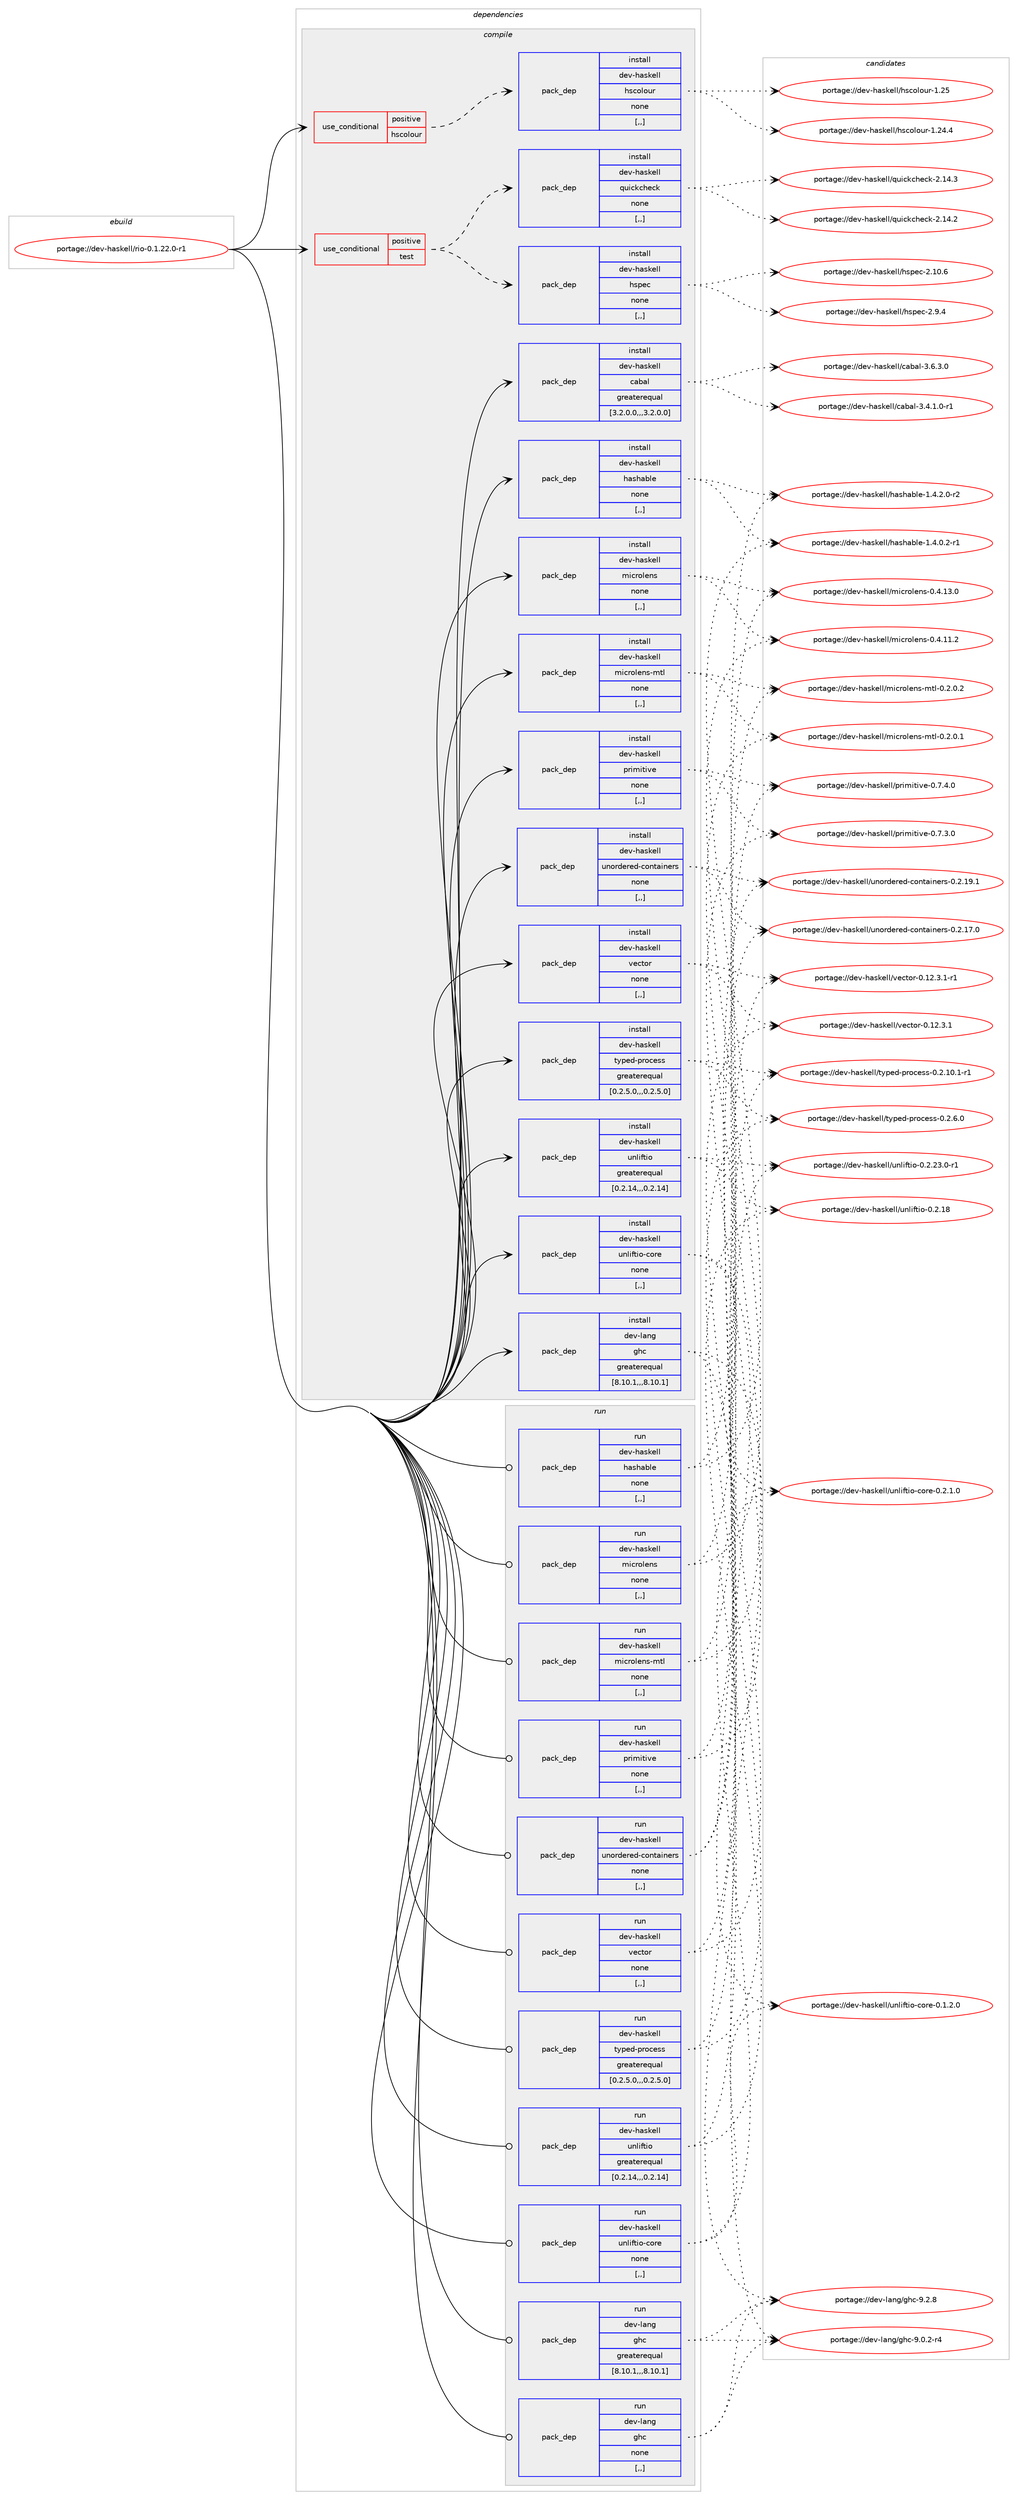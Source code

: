 digraph prolog {

# *************
# Graph options
# *************

newrank=true;
concentrate=true;
compound=true;
graph [rankdir=LR,fontname=Helvetica,fontsize=10,ranksep=1.5];#, ranksep=2.5, nodesep=0.2];
edge  [arrowhead=vee];
node  [fontname=Helvetica,fontsize=10];

# **********
# The ebuild
# **********

subgraph cluster_leftcol {
color=gray;
label=<<i>ebuild</i>>;
id [label="portage://dev-haskell/rio-0.1.22.0-r1", color=red, width=4, href="../dev-haskell/rio-0.1.22.0-r1.svg"];
}

# ****************
# The dependencies
# ****************

subgraph cluster_midcol {
color=gray;
label=<<i>dependencies</i>>;
subgraph cluster_compile {
fillcolor="#eeeeee";
style=filled;
label=<<i>compile</i>>;
subgraph cond20956 {
dependency87137 [label=<<TABLE BORDER="0" CELLBORDER="1" CELLSPACING="0" CELLPADDING="4"><TR><TD ROWSPAN="3" CELLPADDING="10">use_conditional</TD></TR><TR><TD>positive</TD></TR><TR><TD>hscolour</TD></TR></TABLE>>, shape=none, color=red];
subgraph pack65169 {
dependency87138 [label=<<TABLE BORDER="0" CELLBORDER="1" CELLSPACING="0" CELLPADDING="4" WIDTH="220"><TR><TD ROWSPAN="6" CELLPADDING="30">pack_dep</TD></TR><TR><TD WIDTH="110">install</TD></TR><TR><TD>dev-haskell</TD></TR><TR><TD>hscolour</TD></TR><TR><TD>none</TD></TR><TR><TD>[,,]</TD></TR></TABLE>>, shape=none, color=blue];
}
dependency87137:e -> dependency87138:w [weight=20,style="dashed",arrowhead="vee"];
}
id:e -> dependency87137:w [weight=20,style="solid",arrowhead="vee"];
subgraph cond20957 {
dependency87139 [label=<<TABLE BORDER="0" CELLBORDER="1" CELLSPACING="0" CELLPADDING="4"><TR><TD ROWSPAN="3" CELLPADDING="10">use_conditional</TD></TR><TR><TD>positive</TD></TR><TR><TD>test</TD></TR></TABLE>>, shape=none, color=red];
subgraph pack65170 {
dependency87140 [label=<<TABLE BORDER="0" CELLBORDER="1" CELLSPACING="0" CELLPADDING="4" WIDTH="220"><TR><TD ROWSPAN="6" CELLPADDING="30">pack_dep</TD></TR><TR><TD WIDTH="110">install</TD></TR><TR><TD>dev-haskell</TD></TR><TR><TD>hspec</TD></TR><TR><TD>none</TD></TR><TR><TD>[,,]</TD></TR></TABLE>>, shape=none, color=blue];
}
dependency87139:e -> dependency87140:w [weight=20,style="dashed",arrowhead="vee"];
subgraph pack65171 {
dependency87141 [label=<<TABLE BORDER="0" CELLBORDER="1" CELLSPACING="0" CELLPADDING="4" WIDTH="220"><TR><TD ROWSPAN="6" CELLPADDING="30">pack_dep</TD></TR><TR><TD WIDTH="110">install</TD></TR><TR><TD>dev-haskell</TD></TR><TR><TD>quickcheck</TD></TR><TR><TD>none</TD></TR><TR><TD>[,,]</TD></TR></TABLE>>, shape=none, color=blue];
}
dependency87139:e -> dependency87141:w [weight=20,style="dashed",arrowhead="vee"];
}
id:e -> dependency87139:w [weight=20,style="solid",arrowhead="vee"];
subgraph pack65172 {
dependency87142 [label=<<TABLE BORDER="0" CELLBORDER="1" CELLSPACING="0" CELLPADDING="4" WIDTH="220"><TR><TD ROWSPAN="6" CELLPADDING="30">pack_dep</TD></TR><TR><TD WIDTH="110">install</TD></TR><TR><TD>dev-haskell</TD></TR><TR><TD>cabal</TD></TR><TR><TD>greaterequal</TD></TR><TR><TD>[3.2.0.0,,,3.2.0.0]</TD></TR></TABLE>>, shape=none, color=blue];
}
id:e -> dependency87142:w [weight=20,style="solid",arrowhead="vee"];
subgraph pack65173 {
dependency87143 [label=<<TABLE BORDER="0" CELLBORDER="1" CELLSPACING="0" CELLPADDING="4" WIDTH="220"><TR><TD ROWSPAN="6" CELLPADDING="30">pack_dep</TD></TR><TR><TD WIDTH="110">install</TD></TR><TR><TD>dev-haskell</TD></TR><TR><TD>hashable</TD></TR><TR><TD>none</TD></TR><TR><TD>[,,]</TD></TR></TABLE>>, shape=none, color=blue];
}
id:e -> dependency87143:w [weight=20,style="solid",arrowhead="vee"];
subgraph pack65174 {
dependency87144 [label=<<TABLE BORDER="0" CELLBORDER="1" CELLSPACING="0" CELLPADDING="4" WIDTH="220"><TR><TD ROWSPAN="6" CELLPADDING="30">pack_dep</TD></TR><TR><TD WIDTH="110">install</TD></TR><TR><TD>dev-haskell</TD></TR><TR><TD>microlens</TD></TR><TR><TD>none</TD></TR><TR><TD>[,,]</TD></TR></TABLE>>, shape=none, color=blue];
}
id:e -> dependency87144:w [weight=20,style="solid",arrowhead="vee"];
subgraph pack65175 {
dependency87145 [label=<<TABLE BORDER="0" CELLBORDER="1" CELLSPACING="0" CELLPADDING="4" WIDTH="220"><TR><TD ROWSPAN="6" CELLPADDING="30">pack_dep</TD></TR><TR><TD WIDTH="110">install</TD></TR><TR><TD>dev-haskell</TD></TR><TR><TD>microlens-mtl</TD></TR><TR><TD>none</TD></TR><TR><TD>[,,]</TD></TR></TABLE>>, shape=none, color=blue];
}
id:e -> dependency87145:w [weight=20,style="solid",arrowhead="vee"];
subgraph pack65176 {
dependency87146 [label=<<TABLE BORDER="0" CELLBORDER="1" CELLSPACING="0" CELLPADDING="4" WIDTH="220"><TR><TD ROWSPAN="6" CELLPADDING="30">pack_dep</TD></TR><TR><TD WIDTH="110">install</TD></TR><TR><TD>dev-haskell</TD></TR><TR><TD>primitive</TD></TR><TR><TD>none</TD></TR><TR><TD>[,,]</TD></TR></TABLE>>, shape=none, color=blue];
}
id:e -> dependency87146:w [weight=20,style="solid",arrowhead="vee"];
subgraph pack65177 {
dependency87147 [label=<<TABLE BORDER="0" CELLBORDER="1" CELLSPACING="0" CELLPADDING="4" WIDTH="220"><TR><TD ROWSPAN="6" CELLPADDING="30">pack_dep</TD></TR><TR><TD WIDTH="110">install</TD></TR><TR><TD>dev-haskell</TD></TR><TR><TD>typed-process</TD></TR><TR><TD>greaterequal</TD></TR><TR><TD>[0.2.5.0,,,0.2.5.0]</TD></TR></TABLE>>, shape=none, color=blue];
}
id:e -> dependency87147:w [weight=20,style="solid",arrowhead="vee"];
subgraph pack65178 {
dependency87148 [label=<<TABLE BORDER="0" CELLBORDER="1" CELLSPACING="0" CELLPADDING="4" WIDTH="220"><TR><TD ROWSPAN="6" CELLPADDING="30">pack_dep</TD></TR><TR><TD WIDTH="110">install</TD></TR><TR><TD>dev-haskell</TD></TR><TR><TD>unliftio</TD></TR><TR><TD>greaterequal</TD></TR><TR><TD>[0.2.14,,,0.2.14]</TD></TR></TABLE>>, shape=none, color=blue];
}
id:e -> dependency87148:w [weight=20,style="solid",arrowhead="vee"];
subgraph pack65179 {
dependency87149 [label=<<TABLE BORDER="0" CELLBORDER="1" CELLSPACING="0" CELLPADDING="4" WIDTH="220"><TR><TD ROWSPAN="6" CELLPADDING="30">pack_dep</TD></TR><TR><TD WIDTH="110">install</TD></TR><TR><TD>dev-haskell</TD></TR><TR><TD>unliftio-core</TD></TR><TR><TD>none</TD></TR><TR><TD>[,,]</TD></TR></TABLE>>, shape=none, color=blue];
}
id:e -> dependency87149:w [weight=20,style="solid",arrowhead="vee"];
subgraph pack65180 {
dependency87150 [label=<<TABLE BORDER="0" CELLBORDER="1" CELLSPACING="0" CELLPADDING="4" WIDTH="220"><TR><TD ROWSPAN="6" CELLPADDING="30">pack_dep</TD></TR><TR><TD WIDTH="110">install</TD></TR><TR><TD>dev-haskell</TD></TR><TR><TD>unordered-containers</TD></TR><TR><TD>none</TD></TR><TR><TD>[,,]</TD></TR></TABLE>>, shape=none, color=blue];
}
id:e -> dependency87150:w [weight=20,style="solid",arrowhead="vee"];
subgraph pack65181 {
dependency87151 [label=<<TABLE BORDER="0" CELLBORDER="1" CELLSPACING="0" CELLPADDING="4" WIDTH="220"><TR><TD ROWSPAN="6" CELLPADDING="30">pack_dep</TD></TR><TR><TD WIDTH="110">install</TD></TR><TR><TD>dev-haskell</TD></TR><TR><TD>vector</TD></TR><TR><TD>none</TD></TR><TR><TD>[,,]</TD></TR></TABLE>>, shape=none, color=blue];
}
id:e -> dependency87151:w [weight=20,style="solid",arrowhead="vee"];
subgraph pack65182 {
dependency87152 [label=<<TABLE BORDER="0" CELLBORDER="1" CELLSPACING="0" CELLPADDING="4" WIDTH="220"><TR><TD ROWSPAN="6" CELLPADDING="30">pack_dep</TD></TR><TR><TD WIDTH="110">install</TD></TR><TR><TD>dev-lang</TD></TR><TR><TD>ghc</TD></TR><TR><TD>greaterequal</TD></TR><TR><TD>[8.10.1,,,8.10.1]</TD></TR></TABLE>>, shape=none, color=blue];
}
id:e -> dependency87152:w [weight=20,style="solid",arrowhead="vee"];
}
subgraph cluster_compileandrun {
fillcolor="#eeeeee";
style=filled;
label=<<i>compile and run</i>>;
}
subgraph cluster_run {
fillcolor="#eeeeee";
style=filled;
label=<<i>run</i>>;
subgraph pack65183 {
dependency87153 [label=<<TABLE BORDER="0" CELLBORDER="1" CELLSPACING="0" CELLPADDING="4" WIDTH="220"><TR><TD ROWSPAN="6" CELLPADDING="30">pack_dep</TD></TR><TR><TD WIDTH="110">run</TD></TR><TR><TD>dev-haskell</TD></TR><TR><TD>hashable</TD></TR><TR><TD>none</TD></TR><TR><TD>[,,]</TD></TR></TABLE>>, shape=none, color=blue];
}
id:e -> dependency87153:w [weight=20,style="solid",arrowhead="odot"];
subgraph pack65184 {
dependency87154 [label=<<TABLE BORDER="0" CELLBORDER="1" CELLSPACING="0" CELLPADDING="4" WIDTH="220"><TR><TD ROWSPAN="6" CELLPADDING="30">pack_dep</TD></TR><TR><TD WIDTH="110">run</TD></TR><TR><TD>dev-haskell</TD></TR><TR><TD>microlens</TD></TR><TR><TD>none</TD></TR><TR><TD>[,,]</TD></TR></TABLE>>, shape=none, color=blue];
}
id:e -> dependency87154:w [weight=20,style="solid",arrowhead="odot"];
subgraph pack65185 {
dependency87155 [label=<<TABLE BORDER="0" CELLBORDER="1" CELLSPACING="0" CELLPADDING="4" WIDTH="220"><TR><TD ROWSPAN="6" CELLPADDING="30">pack_dep</TD></TR><TR><TD WIDTH="110">run</TD></TR><TR><TD>dev-haskell</TD></TR><TR><TD>microlens-mtl</TD></TR><TR><TD>none</TD></TR><TR><TD>[,,]</TD></TR></TABLE>>, shape=none, color=blue];
}
id:e -> dependency87155:w [weight=20,style="solid",arrowhead="odot"];
subgraph pack65186 {
dependency87156 [label=<<TABLE BORDER="0" CELLBORDER="1" CELLSPACING="0" CELLPADDING="4" WIDTH="220"><TR><TD ROWSPAN="6" CELLPADDING="30">pack_dep</TD></TR><TR><TD WIDTH="110">run</TD></TR><TR><TD>dev-haskell</TD></TR><TR><TD>primitive</TD></TR><TR><TD>none</TD></TR><TR><TD>[,,]</TD></TR></TABLE>>, shape=none, color=blue];
}
id:e -> dependency87156:w [weight=20,style="solid",arrowhead="odot"];
subgraph pack65187 {
dependency87157 [label=<<TABLE BORDER="0" CELLBORDER="1" CELLSPACING="0" CELLPADDING="4" WIDTH="220"><TR><TD ROWSPAN="6" CELLPADDING="30">pack_dep</TD></TR><TR><TD WIDTH="110">run</TD></TR><TR><TD>dev-haskell</TD></TR><TR><TD>typed-process</TD></TR><TR><TD>greaterequal</TD></TR><TR><TD>[0.2.5.0,,,0.2.5.0]</TD></TR></TABLE>>, shape=none, color=blue];
}
id:e -> dependency87157:w [weight=20,style="solid",arrowhead="odot"];
subgraph pack65188 {
dependency87158 [label=<<TABLE BORDER="0" CELLBORDER="1" CELLSPACING="0" CELLPADDING="4" WIDTH="220"><TR><TD ROWSPAN="6" CELLPADDING="30">pack_dep</TD></TR><TR><TD WIDTH="110">run</TD></TR><TR><TD>dev-haskell</TD></TR><TR><TD>unliftio</TD></TR><TR><TD>greaterequal</TD></TR><TR><TD>[0.2.14,,,0.2.14]</TD></TR></TABLE>>, shape=none, color=blue];
}
id:e -> dependency87158:w [weight=20,style="solid",arrowhead="odot"];
subgraph pack65189 {
dependency87159 [label=<<TABLE BORDER="0" CELLBORDER="1" CELLSPACING="0" CELLPADDING="4" WIDTH="220"><TR><TD ROWSPAN="6" CELLPADDING="30">pack_dep</TD></TR><TR><TD WIDTH="110">run</TD></TR><TR><TD>dev-haskell</TD></TR><TR><TD>unliftio-core</TD></TR><TR><TD>none</TD></TR><TR><TD>[,,]</TD></TR></TABLE>>, shape=none, color=blue];
}
id:e -> dependency87159:w [weight=20,style="solid",arrowhead="odot"];
subgraph pack65190 {
dependency87160 [label=<<TABLE BORDER="0" CELLBORDER="1" CELLSPACING="0" CELLPADDING="4" WIDTH="220"><TR><TD ROWSPAN="6" CELLPADDING="30">pack_dep</TD></TR><TR><TD WIDTH="110">run</TD></TR><TR><TD>dev-haskell</TD></TR><TR><TD>unordered-containers</TD></TR><TR><TD>none</TD></TR><TR><TD>[,,]</TD></TR></TABLE>>, shape=none, color=blue];
}
id:e -> dependency87160:w [weight=20,style="solid",arrowhead="odot"];
subgraph pack65191 {
dependency87161 [label=<<TABLE BORDER="0" CELLBORDER="1" CELLSPACING="0" CELLPADDING="4" WIDTH="220"><TR><TD ROWSPAN="6" CELLPADDING="30">pack_dep</TD></TR><TR><TD WIDTH="110">run</TD></TR><TR><TD>dev-haskell</TD></TR><TR><TD>vector</TD></TR><TR><TD>none</TD></TR><TR><TD>[,,]</TD></TR></TABLE>>, shape=none, color=blue];
}
id:e -> dependency87161:w [weight=20,style="solid",arrowhead="odot"];
subgraph pack65192 {
dependency87162 [label=<<TABLE BORDER="0" CELLBORDER="1" CELLSPACING="0" CELLPADDING="4" WIDTH="220"><TR><TD ROWSPAN="6" CELLPADDING="30">pack_dep</TD></TR><TR><TD WIDTH="110">run</TD></TR><TR><TD>dev-lang</TD></TR><TR><TD>ghc</TD></TR><TR><TD>greaterequal</TD></TR><TR><TD>[8.10.1,,,8.10.1]</TD></TR></TABLE>>, shape=none, color=blue];
}
id:e -> dependency87162:w [weight=20,style="solid",arrowhead="odot"];
subgraph pack65193 {
dependency87163 [label=<<TABLE BORDER="0" CELLBORDER="1" CELLSPACING="0" CELLPADDING="4" WIDTH="220"><TR><TD ROWSPAN="6" CELLPADDING="30">pack_dep</TD></TR><TR><TD WIDTH="110">run</TD></TR><TR><TD>dev-lang</TD></TR><TR><TD>ghc</TD></TR><TR><TD>none</TD></TR><TR><TD>[,,]</TD></TR></TABLE>>, shape=none, color=blue];
}
id:e -> dependency87163:w [weight=20,style="solid",arrowhead="odot"];
}
}

# **************
# The candidates
# **************

subgraph cluster_choices {
rank=same;
color=gray;
label=<<i>candidates</i>>;

subgraph choice65169 {
color=black;
nodesep=1;
choice100101118451049711510710110810847104115991111081111171144549465053 [label="portage://dev-haskell/hscolour-1.25", color=red, width=4,href="../dev-haskell/hscolour-1.25.svg"];
choice1001011184510497115107101108108471041159911110811111711445494650524652 [label="portage://dev-haskell/hscolour-1.24.4", color=red, width=4,href="../dev-haskell/hscolour-1.24.4.svg"];
dependency87138:e -> choice100101118451049711510710110810847104115991111081111171144549465053:w [style=dotted,weight="100"];
dependency87138:e -> choice1001011184510497115107101108108471041159911110811111711445494650524652:w [style=dotted,weight="100"];
}
subgraph choice65170 {
color=black;
nodesep=1;
choice1001011184510497115107101108108471041151121019945504649484654 [label="portage://dev-haskell/hspec-2.10.6", color=red, width=4,href="../dev-haskell/hspec-2.10.6.svg"];
choice10010111845104971151071011081084710411511210199455046574652 [label="portage://dev-haskell/hspec-2.9.4", color=red, width=4,href="../dev-haskell/hspec-2.9.4.svg"];
dependency87140:e -> choice1001011184510497115107101108108471041151121019945504649484654:w [style=dotted,weight="100"];
dependency87140:e -> choice10010111845104971151071011081084710411511210199455046574652:w [style=dotted,weight="100"];
}
subgraph choice65171 {
color=black;
nodesep=1;
choice10010111845104971151071011081084711311710599107991041019910745504649524651 [label="portage://dev-haskell/quickcheck-2.14.3", color=red, width=4,href="../dev-haskell/quickcheck-2.14.3.svg"];
choice10010111845104971151071011081084711311710599107991041019910745504649524650 [label="portage://dev-haskell/quickcheck-2.14.2", color=red, width=4,href="../dev-haskell/quickcheck-2.14.2.svg"];
dependency87141:e -> choice10010111845104971151071011081084711311710599107991041019910745504649524651:w [style=dotted,weight="100"];
dependency87141:e -> choice10010111845104971151071011081084711311710599107991041019910745504649524650:w [style=dotted,weight="100"];
}
subgraph choice65172 {
color=black;
nodesep=1;
choice100101118451049711510710110810847999798971084551465446514648 [label="portage://dev-haskell/cabal-3.6.3.0", color=red, width=4,href="../dev-haskell/cabal-3.6.3.0.svg"];
choice1001011184510497115107101108108479997989710845514652464946484511449 [label="portage://dev-haskell/cabal-3.4.1.0-r1", color=red, width=4,href="../dev-haskell/cabal-3.4.1.0-r1.svg"];
dependency87142:e -> choice100101118451049711510710110810847999798971084551465446514648:w [style=dotted,weight="100"];
dependency87142:e -> choice1001011184510497115107101108108479997989710845514652464946484511449:w [style=dotted,weight="100"];
}
subgraph choice65173 {
color=black;
nodesep=1;
choice10010111845104971151071011081084710497115104979810810145494652465046484511450 [label="portage://dev-haskell/hashable-1.4.2.0-r2", color=red, width=4,href="../dev-haskell/hashable-1.4.2.0-r2.svg"];
choice10010111845104971151071011081084710497115104979810810145494652464846504511449 [label="portage://dev-haskell/hashable-1.4.0.2-r1", color=red, width=4,href="../dev-haskell/hashable-1.4.0.2-r1.svg"];
dependency87143:e -> choice10010111845104971151071011081084710497115104979810810145494652465046484511450:w [style=dotted,weight="100"];
dependency87143:e -> choice10010111845104971151071011081084710497115104979810810145494652464846504511449:w [style=dotted,weight="100"];
}
subgraph choice65174 {
color=black;
nodesep=1;
choice10010111845104971151071011081084710910599114111108101110115454846524649514648 [label="portage://dev-haskell/microlens-0.4.13.0", color=red, width=4,href="../dev-haskell/microlens-0.4.13.0.svg"];
choice10010111845104971151071011081084710910599114111108101110115454846524649494650 [label="portage://dev-haskell/microlens-0.4.11.2", color=red, width=4,href="../dev-haskell/microlens-0.4.11.2.svg"];
dependency87144:e -> choice10010111845104971151071011081084710910599114111108101110115454846524649514648:w [style=dotted,weight="100"];
dependency87144:e -> choice10010111845104971151071011081084710910599114111108101110115454846524649494650:w [style=dotted,weight="100"];
}
subgraph choice65175 {
color=black;
nodesep=1;
choice10010111845104971151071011081084710910599114111108101110115451091161084548465046484650 [label="portage://dev-haskell/microlens-mtl-0.2.0.2", color=red, width=4,href="../dev-haskell/microlens-mtl-0.2.0.2.svg"];
choice10010111845104971151071011081084710910599114111108101110115451091161084548465046484649 [label="portage://dev-haskell/microlens-mtl-0.2.0.1", color=red, width=4,href="../dev-haskell/microlens-mtl-0.2.0.1.svg"];
dependency87145:e -> choice10010111845104971151071011081084710910599114111108101110115451091161084548465046484650:w [style=dotted,weight="100"];
dependency87145:e -> choice10010111845104971151071011081084710910599114111108101110115451091161084548465046484649:w [style=dotted,weight="100"];
}
subgraph choice65176 {
color=black;
nodesep=1;
choice1001011184510497115107101108108471121141051091051161051181014548465546524648 [label="portage://dev-haskell/primitive-0.7.4.0", color=red, width=4,href="../dev-haskell/primitive-0.7.4.0.svg"];
choice1001011184510497115107101108108471121141051091051161051181014548465546514648 [label="portage://dev-haskell/primitive-0.7.3.0", color=red, width=4,href="../dev-haskell/primitive-0.7.3.0.svg"];
dependency87146:e -> choice1001011184510497115107101108108471121141051091051161051181014548465546524648:w [style=dotted,weight="100"];
dependency87146:e -> choice1001011184510497115107101108108471121141051091051161051181014548465546514648:w [style=dotted,weight="100"];
}
subgraph choice65177 {
color=black;
nodesep=1;
choice10010111845104971151071011081084711612111210110045112114111991011151154548465046494846494511449 [label="portage://dev-haskell/typed-process-0.2.10.1-r1", color=red, width=4,href="../dev-haskell/typed-process-0.2.10.1-r1.svg"];
choice10010111845104971151071011081084711612111210110045112114111991011151154548465046544648 [label="portage://dev-haskell/typed-process-0.2.6.0", color=red, width=4,href="../dev-haskell/typed-process-0.2.6.0.svg"];
dependency87147:e -> choice10010111845104971151071011081084711612111210110045112114111991011151154548465046494846494511449:w [style=dotted,weight="100"];
dependency87147:e -> choice10010111845104971151071011081084711612111210110045112114111991011151154548465046544648:w [style=dotted,weight="100"];
}
subgraph choice65178 {
color=black;
nodesep=1;
choice1001011184510497115107101108108471171101081051021161051114548465046505146484511449 [label="portage://dev-haskell/unliftio-0.2.23.0-r1", color=red, width=4,href="../dev-haskell/unliftio-0.2.23.0-r1.svg"];
choice10010111845104971151071011081084711711010810510211610511145484650464956 [label="portage://dev-haskell/unliftio-0.2.18", color=red, width=4,href="../dev-haskell/unliftio-0.2.18.svg"];
dependency87148:e -> choice1001011184510497115107101108108471171101081051021161051114548465046505146484511449:w [style=dotted,weight="100"];
dependency87148:e -> choice10010111845104971151071011081084711711010810510211610511145484650464956:w [style=dotted,weight="100"];
}
subgraph choice65179 {
color=black;
nodesep=1;
choice10010111845104971151071011081084711711010810510211610511145991111141014548465046494648 [label="portage://dev-haskell/unliftio-core-0.2.1.0", color=red, width=4,href="../dev-haskell/unliftio-core-0.2.1.0.svg"];
choice10010111845104971151071011081084711711010810510211610511145991111141014548464946504648 [label="portage://dev-haskell/unliftio-core-0.1.2.0", color=red, width=4,href="../dev-haskell/unliftio-core-0.1.2.0.svg"];
dependency87149:e -> choice10010111845104971151071011081084711711010810510211610511145991111141014548465046494648:w [style=dotted,weight="100"];
dependency87149:e -> choice10010111845104971151071011081084711711010810510211610511145991111141014548464946504648:w [style=dotted,weight="100"];
}
subgraph choice65180 {
color=black;
nodesep=1;
choice100101118451049711510710110810847117110111114100101114101100459911111011697105110101114115454846504649574649 [label="portage://dev-haskell/unordered-containers-0.2.19.1", color=red, width=4,href="../dev-haskell/unordered-containers-0.2.19.1.svg"];
choice100101118451049711510710110810847117110111114100101114101100459911111011697105110101114115454846504649554648 [label="portage://dev-haskell/unordered-containers-0.2.17.0", color=red, width=4,href="../dev-haskell/unordered-containers-0.2.17.0.svg"];
dependency87150:e -> choice100101118451049711510710110810847117110111114100101114101100459911111011697105110101114115454846504649574649:w [style=dotted,weight="100"];
dependency87150:e -> choice100101118451049711510710110810847117110111114100101114101100459911111011697105110101114115454846504649554648:w [style=dotted,weight="100"];
}
subgraph choice65181 {
color=black;
nodesep=1;
choice100101118451049711510710110810847118101991161111144548464950465146494511449 [label="portage://dev-haskell/vector-0.12.3.1-r1", color=red, width=4,href="../dev-haskell/vector-0.12.3.1-r1.svg"];
choice10010111845104971151071011081084711810199116111114454846495046514649 [label="portage://dev-haskell/vector-0.12.3.1", color=red, width=4,href="../dev-haskell/vector-0.12.3.1.svg"];
dependency87151:e -> choice100101118451049711510710110810847118101991161111144548464950465146494511449:w [style=dotted,weight="100"];
dependency87151:e -> choice10010111845104971151071011081084711810199116111114454846495046514649:w [style=dotted,weight="100"];
}
subgraph choice65182 {
color=black;
nodesep=1;
choice10010111845108971101034710310499455746504656 [label="portage://dev-lang/ghc-9.2.8", color=red, width=4,href="../dev-lang/ghc-9.2.8.svg"];
choice100101118451089711010347103104994557464846504511452 [label="portage://dev-lang/ghc-9.0.2-r4", color=red, width=4,href="../dev-lang/ghc-9.0.2-r4.svg"];
dependency87152:e -> choice10010111845108971101034710310499455746504656:w [style=dotted,weight="100"];
dependency87152:e -> choice100101118451089711010347103104994557464846504511452:w [style=dotted,weight="100"];
}
subgraph choice65183 {
color=black;
nodesep=1;
choice10010111845104971151071011081084710497115104979810810145494652465046484511450 [label="portage://dev-haskell/hashable-1.4.2.0-r2", color=red, width=4,href="../dev-haskell/hashable-1.4.2.0-r2.svg"];
choice10010111845104971151071011081084710497115104979810810145494652464846504511449 [label="portage://dev-haskell/hashable-1.4.0.2-r1", color=red, width=4,href="../dev-haskell/hashable-1.4.0.2-r1.svg"];
dependency87153:e -> choice10010111845104971151071011081084710497115104979810810145494652465046484511450:w [style=dotted,weight="100"];
dependency87153:e -> choice10010111845104971151071011081084710497115104979810810145494652464846504511449:w [style=dotted,weight="100"];
}
subgraph choice65184 {
color=black;
nodesep=1;
choice10010111845104971151071011081084710910599114111108101110115454846524649514648 [label="portage://dev-haskell/microlens-0.4.13.0", color=red, width=4,href="../dev-haskell/microlens-0.4.13.0.svg"];
choice10010111845104971151071011081084710910599114111108101110115454846524649494650 [label="portage://dev-haskell/microlens-0.4.11.2", color=red, width=4,href="../dev-haskell/microlens-0.4.11.2.svg"];
dependency87154:e -> choice10010111845104971151071011081084710910599114111108101110115454846524649514648:w [style=dotted,weight="100"];
dependency87154:e -> choice10010111845104971151071011081084710910599114111108101110115454846524649494650:w [style=dotted,weight="100"];
}
subgraph choice65185 {
color=black;
nodesep=1;
choice10010111845104971151071011081084710910599114111108101110115451091161084548465046484650 [label="portage://dev-haskell/microlens-mtl-0.2.0.2", color=red, width=4,href="../dev-haskell/microlens-mtl-0.2.0.2.svg"];
choice10010111845104971151071011081084710910599114111108101110115451091161084548465046484649 [label="portage://dev-haskell/microlens-mtl-0.2.0.1", color=red, width=4,href="../dev-haskell/microlens-mtl-0.2.0.1.svg"];
dependency87155:e -> choice10010111845104971151071011081084710910599114111108101110115451091161084548465046484650:w [style=dotted,weight="100"];
dependency87155:e -> choice10010111845104971151071011081084710910599114111108101110115451091161084548465046484649:w [style=dotted,weight="100"];
}
subgraph choice65186 {
color=black;
nodesep=1;
choice1001011184510497115107101108108471121141051091051161051181014548465546524648 [label="portage://dev-haskell/primitive-0.7.4.0", color=red, width=4,href="../dev-haskell/primitive-0.7.4.0.svg"];
choice1001011184510497115107101108108471121141051091051161051181014548465546514648 [label="portage://dev-haskell/primitive-0.7.3.0", color=red, width=4,href="../dev-haskell/primitive-0.7.3.0.svg"];
dependency87156:e -> choice1001011184510497115107101108108471121141051091051161051181014548465546524648:w [style=dotted,weight="100"];
dependency87156:e -> choice1001011184510497115107101108108471121141051091051161051181014548465546514648:w [style=dotted,weight="100"];
}
subgraph choice65187 {
color=black;
nodesep=1;
choice10010111845104971151071011081084711612111210110045112114111991011151154548465046494846494511449 [label="portage://dev-haskell/typed-process-0.2.10.1-r1", color=red, width=4,href="../dev-haskell/typed-process-0.2.10.1-r1.svg"];
choice10010111845104971151071011081084711612111210110045112114111991011151154548465046544648 [label="portage://dev-haskell/typed-process-0.2.6.0", color=red, width=4,href="../dev-haskell/typed-process-0.2.6.0.svg"];
dependency87157:e -> choice10010111845104971151071011081084711612111210110045112114111991011151154548465046494846494511449:w [style=dotted,weight="100"];
dependency87157:e -> choice10010111845104971151071011081084711612111210110045112114111991011151154548465046544648:w [style=dotted,weight="100"];
}
subgraph choice65188 {
color=black;
nodesep=1;
choice1001011184510497115107101108108471171101081051021161051114548465046505146484511449 [label="portage://dev-haskell/unliftio-0.2.23.0-r1", color=red, width=4,href="../dev-haskell/unliftio-0.2.23.0-r1.svg"];
choice10010111845104971151071011081084711711010810510211610511145484650464956 [label="portage://dev-haskell/unliftio-0.2.18", color=red, width=4,href="../dev-haskell/unliftio-0.2.18.svg"];
dependency87158:e -> choice1001011184510497115107101108108471171101081051021161051114548465046505146484511449:w [style=dotted,weight="100"];
dependency87158:e -> choice10010111845104971151071011081084711711010810510211610511145484650464956:w [style=dotted,weight="100"];
}
subgraph choice65189 {
color=black;
nodesep=1;
choice10010111845104971151071011081084711711010810510211610511145991111141014548465046494648 [label="portage://dev-haskell/unliftio-core-0.2.1.0", color=red, width=4,href="../dev-haskell/unliftio-core-0.2.1.0.svg"];
choice10010111845104971151071011081084711711010810510211610511145991111141014548464946504648 [label="portage://dev-haskell/unliftio-core-0.1.2.0", color=red, width=4,href="../dev-haskell/unliftio-core-0.1.2.0.svg"];
dependency87159:e -> choice10010111845104971151071011081084711711010810510211610511145991111141014548465046494648:w [style=dotted,weight="100"];
dependency87159:e -> choice10010111845104971151071011081084711711010810510211610511145991111141014548464946504648:w [style=dotted,weight="100"];
}
subgraph choice65190 {
color=black;
nodesep=1;
choice100101118451049711510710110810847117110111114100101114101100459911111011697105110101114115454846504649574649 [label="portage://dev-haskell/unordered-containers-0.2.19.1", color=red, width=4,href="../dev-haskell/unordered-containers-0.2.19.1.svg"];
choice100101118451049711510710110810847117110111114100101114101100459911111011697105110101114115454846504649554648 [label="portage://dev-haskell/unordered-containers-0.2.17.0", color=red, width=4,href="../dev-haskell/unordered-containers-0.2.17.0.svg"];
dependency87160:e -> choice100101118451049711510710110810847117110111114100101114101100459911111011697105110101114115454846504649574649:w [style=dotted,weight="100"];
dependency87160:e -> choice100101118451049711510710110810847117110111114100101114101100459911111011697105110101114115454846504649554648:w [style=dotted,weight="100"];
}
subgraph choice65191 {
color=black;
nodesep=1;
choice100101118451049711510710110810847118101991161111144548464950465146494511449 [label="portage://dev-haskell/vector-0.12.3.1-r1", color=red, width=4,href="../dev-haskell/vector-0.12.3.1-r1.svg"];
choice10010111845104971151071011081084711810199116111114454846495046514649 [label="portage://dev-haskell/vector-0.12.3.1", color=red, width=4,href="../dev-haskell/vector-0.12.3.1.svg"];
dependency87161:e -> choice100101118451049711510710110810847118101991161111144548464950465146494511449:w [style=dotted,weight="100"];
dependency87161:e -> choice10010111845104971151071011081084711810199116111114454846495046514649:w [style=dotted,weight="100"];
}
subgraph choice65192 {
color=black;
nodesep=1;
choice10010111845108971101034710310499455746504656 [label="portage://dev-lang/ghc-9.2.8", color=red, width=4,href="../dev-lang/ghc-9.2.8.svg"];
choice100101118451089711010347103104994557464846504511452 [label="portage://dev-lang/ghc-9.0.2-r4", color=red, width=4,href="../dev-lang/ghc-9.0.2-r4.svg"];
dependency87162:e -> choice10010111845108971101034710310499455746504656:w [style=dotted,weight="100"];
dependency87162:e -> choice100101118451089711010347103104994557464846504511452:w [style=dotted,weight="100"];
}
subgraph choice65193 {
color=black;
nodesep=1;
choice10010111845108971101034710310499455746504656 [label="portage://dev-lang/ghc-9.2.8", color=red, width=4,href="../dev-lang/ghc-9.2.8.svg"];
choice100101118451089711010347103104994557464846504511452 [label="portage://dev-lang/ghc-9.0.2-r4", color=red, width=4,href="../dev-lang/ghc-9.0.2-r4.svg"];
dependency87163:e -> choice10010111845108971101034710310499455746504656:w [style=dotted,weight="100"];
dependency87163:e -> choice100101118451089711010347103104994557464846504511452:w [style=dotted,weight="100"];
}
}

}
